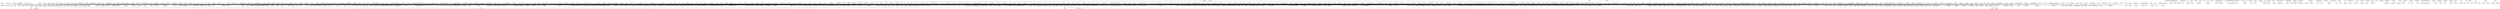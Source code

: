digraph G {
  #overlap = false;
  "aktivitet~" -> "activity~";
  "akustisk~" -> "acoustic";
  "akustisk~" -> "acoustically";
  "akustisk~" -> "audible";
  "akustisk~" -> "audio";
  "allergi" -> "according";
  "allergi" -> "allergy~";
  "alternativ~" -> "playground";
  "alternativ~" -> "slope~";
  "andra" -> "marking~";
  "andra" -> "next";
  "anger" -> "indicates";
  "anpassad~" -> "according";
  "anpassad~" -> "adapted";
  "anpassad~" -> "impaired";
  "anpassad~" -> "material";
  "anropsknappar~" -> "button~";
  "anropsknappar~" -> "call";
  "anropskommunikation påkalla bagagehjälp" -> "guidance";
  "anropskommunikation påkalla bagagehjälp" -> "help";
  "anropskommunikation påkalla bagagehjälp" -> "luggage";
  "anrop~" -> "button~";
  "anrop~" -> "call";
  "använda~" -> "hand~";
  "använda~" -> "use";
  "används" -> "equipment";
  "används" -> "language";
  "används" -> "signals";
  "används" -> "start hydrant";
  "används" -> "text-based event~";
  "arbetsbänk~" -> "surface~";
  "arbetsbänk~" -> "work";
  "arbetshöjd" -> "height~";
  "arbetshöjd" -> "working";
  "armstöd~" -> "armrest~";
  "armstöd~" -> "bar~";
  "armstöd~" -> "grab";
  "armstöd~" -> "toilet";
  "automat~" -> "instruction~";
  "automat~" -> "machine";
  "automat~" -> "nickel";
  "av-" -> "alighting";
  "avgränsning~" -> "delimitation";
  "avgränsning~" -> "path";
  "avgränsning~" -> "separating cycle";
  "avlastningshylla~" -> "shelf";
  "avlastningshylla~" -> "unloading";
  "avskilda" -> "separate";
  "avställningsyta" -> "near";
  "avställningsyta" -> "space~";
  "avställningsyta" -> "unloading";
  "avstånd~" -> "area";
  "avstånd~" -> "between";
  "avstånd~" -> "boarding";
  "avstånd~" -> "distance";
  "avstånd~" -> "first";
  "avstånd~" -> "kerb";
  "avstånd~" -> "space~";
  "avåkningsskydd~" -> "edge~";
  "avåkningsskydd~" -> "guard~";
  "avåkningsskydd~" -> "left";
  "avåkningsskydd~" -> "protection";
  "avåkningsskydd~" -> "protective";
  "avåkningsskydd~" -> "safety";
  "avåkningsskydd~" -> "side";
  "avåkningsskydd~" -> "type~";
  "backen~" -> "alternative";
  "backen~" -> "tilt~";
  "badstege" -> "ladder";
  "bakgrundsmusik" -> "background";
  "bakgrundsmusik" -> "music";
  "bakgrund~" -> "background";
  "bakgrund~" -> "lightness";
  "balansredskap" -> "balancing";
  "balansredskap" -> "equipment";
  "balansstöd" -> "support";
  "bara" -> "water";
  "barnpall" -> "stool children";
  "barriär rutschkanans startdel" -> "barrier~";
  "barriär rutschkanans startdel" -> "playground";
  "barriär rutschkanans startdel" -> "point";
  "barriär rutschkanans startdel" -> "starting slide";
  "bastuaggregat avskärmat ända" -> "sauna heater screened";
  "bastuaggregat avskärmat ända" -> "way~";
  "begränsad~" -> "limits~";
  "begränsad~" -> "part~";
  "behandlingsbänk~" -> "bench";
  "behållare" -> "container";
  "behållare" -> "large~";
  "behöver" -> "need turned";
  "behöver" -> "needs~";
  "bekräftelse" -> "confirmation";
  "belysning~" -> "lighting";
  "belyst" -> "pathway";
  "ben" -> "leg~";
  "ben" -> "space~";
  "benutrymme~" -> "legroom";
  "benutrymme~" -> "leg~";
  "benutrymme~" -> "room~";
  "benutrymme~" -> "space~";
  "beställa~" -> "book";
  "beställa~" -> "made";
  "beställa~" -> "order~";
  "beställning" -> "request";
  "består" -> "consist";
  "består" -> "instruction~";
  "betalningsfunktioner" -> "function~";
  "betalningsfunktioner" -> "payment";
  "bildsymbol~" -> "picture";
  "bildsymbol~" -> "symbol~";
  "boenderum" -> "total";
  "bokinkastet" -> "book";
  "bokningsbekräftelse" -> "booking";
  "bokstäverna~" -> "capitals";
  "bollmaskin~" -> "ball";
  "bollmaskin~" -> "dispenser";
  "bordet~" -> "outside";
  "bordet~" -> "table";
  "bordsskivan~" -> "tabletop";
  "bordsskivan~" -> "top";
  "botten golvnivå" -> "above";
  "botten golvnivå" -> "bottom";
  "botten golvnivå" -> "level~";
  "bredd~" -> "barrier~";
  "bredd~" -> "board~";
  "bredd~" -> "gap~";
  "bredd~" -> "lift~";
  "bredd~" -> "space~";
  "bredd~" -> "wide";
  "bredd~" -> "width";
  "bredvid" -> "each";
  "bredvid" -> "next";
  "bredvid" -> "placed~";
  "bredvid" -> "shower";
  "bred~" -> "area";
  "bred~" -> "pedestrian";
  "bred~" -> "wide";
  "brits~" -> "bench";
  "brits~" -> "gurney";
  "brygga~" -> "jetty";
  "brygga~" -> "safety";
  "brädor~" -> "board~";
  "buffébordet" -> "buffet";
  "buffébordet" -> "table";
  "byte" -> "changing";
  "bänk~" -> "bench";
  "bänk~" -> "fixed";
  "bänk~" -> "seating";
  "bärhjälp bagage" -> "carry";
  "bärhjälp bagage" -> "help";
  "bärhjälp bagage" -> "luggage";
  "båda" -> "item~";
  "början" -> "beginning";
  "början" -> "near";
  "certifiering" -> "certificate";
  "certifiering" -> "certification";
  "del~" -> "beginning";
  "del~" -> "end~";
  "del~" -> "high~";
  "del~" -> "part~";
  "del~" -> "point";
  "diskho~" -> "reachable";
  "diskho~" -> "sink";
  "disk~" -> "counter";
  "disk~" -> "height-adjustable";
  "displayen~" -> "display~";
  "djupmarkering~" -> "depth~";
  "djup~" -> "deep";
  "djup~" -> "depth~";
  "doftblock" -> "air freshener scent~";
  "doftblock" -> "room~";
  "doftljus rumsdoft" -> "candles";
  "doftljus rumsdoft" -> "scent~";
  "draghandtag~" -> "handle";
  "draghandtag~" -> "pulling";
  "duscharmatur" -> "fittings";
  "duschplats avgränsas mjuk list" -> "area";
  "duschplats avgränsas mjuk list" -> "shower";
  "duschplats avgränsas mjuk list" -> "surrounded soft ledge";
  "duschstol~" -> "chair~";
  "duschstol~" -> "shower";
  "dusch~" -> "shower";
  "dygnsmedelvärde magnetfältsstyrka" -> "24 average value strength electricity field";
  "dygnsmedelvärde magnetfältsstyrka" -> "hour~";
  "dörrbladet" -> "surface~";
  "dörrhandtag~" -> "door";
  "dörrhandtag~" -> "handled~";
  "dörrkarmen" -> "door";
  "dörrkarmen" -> "frame";
  "dörrlåset" -> "door";
  "dörrlåset" -> "lock";
  "dörrmarkering" -> "door";
  "dörrstängare" -> "closer";
  "dörrstängare" -> "door";
  "dörr~" -> "door";
  "dörr~" -> "path";
  "dörr~" -> "unlocked";
  "dörröppningens" -> "opening";
  "eluttag~" -> "electric";
  "eluttag~" -> "socket";
  "enskilt omklädningsutrymme" -> "area";
  "enstaka avvikande" -> "different";
  "enstaka avvikande" -> "occasional";
  "entrékassor" -> "entrance~";
  "entré~" -> "entrance~";
  "evenemang textbaserat~" -> "text-based event~";
  "fast~" -> "fixed";
  "fast~" -> "regular";
  "flytbojar markerar badområdets yttre gräns" -> "area";
  "flytbojar markerar badområdets yttre gräns" -> "bouys outer swimming";
  "flytbojar markerar badområdets yttre gräns" -> "limits~";
  "flytbojar markerar badområdets yttre gräns" -> "marking~";
  "flyttbar förfrågan" -> "demand";
  "flyttbar förfrågan" -> "mobile";
  "flyttbar förfrågan" -> "request";
  "form~" -> "adapted";
  "framför" -> "front";
  "framför" -> "light~";
  "framför" -> "space~";
  "framkant" -> "edge~";
  "framkant" -> "stretch";
  "fribärande" -> "free";
  "fribärande" -> "unsupported";
  "fri~" -> "clear";
  "fri~" -> "depth~";
  "fri~" -> "door";
  "fri~" -> "free";
  "fri~" -> "gateway";
  "fri~" -> "height~";
  "fri~" -> "legroom";
  "fri~" -> "length";
  "fri~" -> "machine";
  "fri~" -> "next";
  "fri~" -> "position";
  "fri~" -> "rail";
  "fri~" -> "space~";
  "fri~" -> "turning";
  "fungera" -> "seating";
  "funktion~" -> "control~";
  "funktion~" -> "function~";
  "färden" -> "ride";
  "färden" -> "takes";
  "färg~" -> "between";
  "färg~" -> "colour~";
  "förekommer" -> "found";
  "förekommer" -> "occurring";
  "föremål~" -> "allowed";
  "föremål~" -> "display~";
  "föremål~" -> "item~";
  "föremål~" -> "marking~";
  "föremål~" -> "object~";
  "föremål~" -> "well";
  "första" -> "distance";
  "gavelns" -> "side";
  "glasytan" -> "background";
  "glasytan" -> "surface~";
  "glipa~" -> "between";
  "glipa~" -> "gap~";
  "god ljudkvalitet" -> "quality";
  "god ljudkvalitet" -> "sound";
  "golvytan" -> "floor";
  "golv~" -> "above";
  "golv~" -> "floor";
  "golv~" -> "table";
  "greppvänliga~" -> "contoured";
  "greppvänliga~" -> "easy";
  "greppvänliga~" -> "grippy";
  "grillbädden" -> "barbecue";
  "grillplats" -> "area";
  "grindlås" -> "gate";
  "grindlås" -> "lock";
  "grind~" -> "behind";
  "grind~" -> "door";
  "grind~" -> "front";
  "grind~" -> "gate";
  "grind~" -> "wide";
  "guidning visning" -> "guiding";
  "guidning visning" -> "showing";
  "gunga" -> "swing";
  "gäster~" -> "case~";
  "gäster~" -> "guests";
  "gånger vecka" -> "cleaning";
  "gånger vecka" -> "room~";
  "gångstråk" -> "loose";
  "gångstråk" -> "pedestrian";
  "gångväg~" -> "floor";
  "gångväg~" -> "footpath";
  "gångväg~" -> "found";
  "gångväg~" -> "lighting";
  "gångväg~" -> "lit";
  "gångväg~" -> "meeting";
  "gångväg~" -> "path";
  "gångväg~" -> "pedestrian";
  "gångväg~" -> "protruding";
  "gångväg~" -> "seating";
  "gångväg~" -> "seat~";
  "gångväg~" -> "turn-around";
  "gångväg~" -> "uncovered gutter";
  "gångyta~" -> "area";
  "gångyta~" -> "hard";
  "gångyta~" -> "passing";
  "gångyta~" -> "path";
  "gångyta~" -> "pedestrian";
  "gångyta~" -> "surface~";
  "gångyta~" -> "walking";
  "gångyta~" -> "way~";
  "gå~" -> "additional";
  "gå~" -> "bin-lid";
  "gå~" -> "close";
  "gå~" -> "frame";
  "gå~" -> "opening";
  "gå~" -> "through";
  "gå~" -> "up";
  "handikapparkeringsplatsen" -> "disabled";
  "handikapparkeringsplatsen" -> "parking";
  "handikapparkeringsplatsen" -> "space~";
  "handikapptoalett" -> "toilet";
  "handledarens" -> "handrail~";
  "handrörelse" -> "hand~";
  "handrörelse" -> "motion";
  "handtag~" -> "handle";
  "handtag~" -> "handled~";
  "hand~" -> "get";
  "hand~" -> "hand~";
  "hand~" -> "using";
  "hanteras" -> "handled~";
  "hissknapp~" -> "button~";
  "hissknapp~" -> "held";
  "hissknapp~" -> "lift~";
  "hisskorgen~" -> "car";
  "hisskorgen~" -> "lift~";
  "hiss~" -> "lift~";
  "hjul" -> "shopping";
  "hjul" -> "wheels";
  "hjälpmedel" -> "aid~";
  "hjälpmedel" -> "regarding";
  "husvägg motsvarande ersätter" -> "similar";
  "husvägg motsvarande ersätter" -> "substitutes";
  "hyllan" -> "shelf";
  "hyllmärkning~" -> "marking~";
  "hyllmärkning~" -> "shelf";
  "hämta~" -> "item~";
  "hämta~" -> "pick";
  "hämta~" -> "place";
  "hämta~" -> "placed~";
  "hänvisar lekplatsområdet" -> "area";
  "hänvisar lekplatsområdet" -> "playground";
  "hänvisning servicebrygga" -> "direction~";
  "hänvisning servicebrygga" -> "jetty";
  "hål" -> "holes";
  "hål" -> "using";
  "hålla infästningar" -> "hold brackets here";
  "hålla infästningar" -> "past";
  "hållplatsytan" -> "area";
  "hållplatsytan" -> "stop~";
  "hållplats~" -> "front";
  "hållplats~" -> "near";
  "hållplats~" -> "stop~";
  "hårdgjorda släta" -> "smooth";
  "hårdgjorda släta" -> "wide";
  "hårt" -> "made";
  "höger~" -> "armrest~";
  "höger~" -> "right";
  "höger~" -> "side";
  "högtalarinformation~" -> "good~";
  "högtalarinformation~" -> "information";
  "högtalarinformation~" -> "loudspeaker~";
  "hög~" -> "height~";
  "hög~" -> "high~";
  "hög~" -> "wheelchair";
  "höj- sänkbar~" -> "adjustable";
  "höj- sänkbar~" -> "height~";
  "höj- sänkbar~" -> "low~";
  "höj- sänkbar~" -> "maximum";
  "höjdskillnad~" -> "difference";
  "höjdskillnad~" -> "height~";
  "höjd~" -> "counter";
  "höjd~" -> "customer";
  "höjd~" -> "desk";
  "höjd~" -> "floor";
  "höjd~" -> "height~";
  "höjd~" -> "high~";
  "höjd~" -> "possible";
  "höjd~" -> "space~";
  "höjd~" -> "treatment";
  "hörbar" -> "item~";
  "hörselteknisk~" -> "equipment";
  "i- uppstigning" -> "boat";
  "i- uppstigning" -> "get";
  "in- utgångar" -> "entrance~";
  "in- utgångar" -> "exits";
  "informationstavlans" -> "board~";
  "informationstavlans" -> "information";
  "information~" -> "about";
  "information~" -> "audio";
  "information~" -> "available";
  "information~" -> "given";
  "information~" -> "information";
  "information~" -> "level~";
  "information~" -> "regarding";
  "inklusive" -> "around inclusive";
  "inklusive" -> "least including";
  "inklusive" -> "turning";
  "inkräkta~ sittande" -> "encroaching";
  "inkräkta~ sittande" -> "seating";
  "innanför" -> "inside";
  "innanför" -> "within";
  "innehåller" -> "contain";
  "innehåller" -> "made";
  "inom" -> "area";
  "insida" -> "inside";
  "inslaget pris" -> "price";
  "inslaget pris" -> "registered";
  "instruktion~" -> "available";
  "instruktion~" -> "easy";
  "instruktion~" -> "instruction~";
  "intill" -> "between";
  "intill" -> "close";
  "intill" -> "free";
  "intill" -> "near";
  "intill" -> "next";
  "inuti" -> "inside";
  "kantstenen~" -> "kerb";
  "kantstenen~" -> "stone";
  "kant~" -> "edge~";
  "kant~" -> "sides";
  "karta" -> "guidmap bohus fortress";
  "karta" -> "map";
  "kassan~" -> "check-out~";
  "kassapriset" -> "check-out~";
  "kassapriset" -> "price";
  "kassor" -> "check-out~";
  "klädskåp~" -> "clothes";
  "klädskåp~" -> "cupboard";
  "klädstången" -> "clothes";
  "knappraden" -> "button~";
  "knappsatsen~" -> "keypad";
  "knappsatsen~" -> "point";
  "knapp~" -> "button~";
  "knapp~" -> "pressed";
  "knapp~" -> "type~";
  "knutpunkten hitta" -> "find";
  "knutpunkten hitta" -> "meeting";
  "knutpunkten hitta" -> "point";
  "komma" -> "get";
  "komma" -> "going come";
  "kommunikationshjälpmedel" -> "aid~";
  "kommunikationshjälpmedel" -> "communication~";
  "komplement" -> "complement~";
  "kompletterande" -> "easy";
  "kompletteras" -> "complement~";
  "konsekvent" -> "consequently";
  "konsekvent" -> "consistently";
  "kontrast" -> "contrast";
  "kontrast" -> "object~";
  "kontrastmarkering" -> "contrast";
  "kontrastmarkering" -> "marking~";
  "koppla~" -> "call";
  "koppla~" -> "connects~";
  "koppla~" -> "lift~";
  "korgsidor" -> "basket~";
  "korsar" -> "crossed~";
  "korsningens" -> "crossing";
  "kortaste" -> "alighting";
  "kortaste" -> "shortest";
  "kortläsare~" -> "card";
  "kortläsare~" -> "reader";
  "krävs knapptryckningar" -> "needs~";
  "krävs knapptryckningar" -> "pressings";
  "kundkorgar" -> "basket~";
  "kundpåsarna" -> "bags";
  "kundvagn~" -> "handle";
  "kundvagn~" -> "shopping";
  "kundvagn~" -> "trolley~";
  "kännas" -> "felt";
  "kännbar~" -> "available";
  "kännbar~" -> "felt";
  "kännbar~" -> "marking~";
  "kännbar~" -> "noticeable";
  "kännbar~" -> "tactile";
  "kännbar~" -> "tactily";
  "könummer" -> "number~";
  "larminstruktion" -> "alarm";
  "larminstruktion" -> "emergency";
  "larminstruktion" -> "instruction~";
  "larmknapp" -> "alarm";
  "larmknapp" -> "button~";
  "larm~" -> "alarm";
  "leder sandlådebordet" -> "elevated";
  "leder sandlådebordet" -> "leading";
  "leder sandlådebordet" -> "sandbox";
  "ledsagning" -> "assistance";
  "ledsagning" -> "baggage";
  "ledsagning" -> "call";
  "ledsagning" -> "communication~";
  "ledsagning" -> "guiding";
  "ledsagning" -> "site";
  "ledstråk~" -> "place";
  "ledstråk~" -> "trail";
  "ledstång~" -> "before";
  "ledstång~" -> "between";
  "ledstång~" -> "handrail~";
  "ledstång~" -> "part~";
  "ledstång~" -> "stop~";
  "lekaktiviteter" -> "activity~";
  "lekaktiviteter" -> "available";
  "lekhörna" -> "area";
  "lekhörna" -> "play";
  "lekplatsentrén~" -> "entrance~";
  "lekplatsentrén~" -> "playground";
  "lekplats~" -> "playground";
  "lekredskap" -> "equipment";
  "lekredskap" -> "playground";
  "lift~" -> "lift~";
  "liknande" -> "service";
  "liknande" -> "similar";
  "liknande" -> "swing";
  "ljudet efterklang" -> "lingering note";
  "ljudet efterklang" -> "lingers";
  "ljudet efterklang" -> "sound";
  "ljudet efterklang" -> "time";
  "ljudformat" -> "format~";
  "ljudmiljön" -> "environment";
  "ljudmiljön" -> "sound";
  "ljudsignal" -> "signal";
  "ljudsignal" -> "sound";
  "ljus" -> "light~";
  "ljushetkontrast~" -> "brightness";
  "ljushetkontrast~" -> "contrast";
  "ljushetkontrast~" -> "cotrast";
  "ljushetkontrast~" -> "entrance~";
  "ljushetkontrast~" -> "glass";
  "ljushetkontrast~" -> "lightness";
  "ljushetkontrast~" -> "marking~";
  "ljushetkontrast~" -> "mark~";
  "ljushetkontrast~" -> "tool~";
  "ljussignal" -> "light~";
  "lock" -> "lid";
  "lock" -> "open~";
  "lokalen" -> "area";
  "lokalen" -> "space~";
  "lokalen" -> "wheelchair";
  "luckans" -> "door";
  "lutar" -> "along";
  "lutar" -> "angle";
  "lutar" -> "area";
  "lutar" -> "surface~";
  "lutar" -> "tilt~";
  "lutning~" -> "after";
  "lutning~" -> "inclination";
  "lutning~" -> "slope~";
  "lutning~" -> "tilt~";
  "lyftanordning~" -> "lifting device";
  "lyftanordning~" -> "mobile";
  "lyftanordning~" -> "request";
  "längd~" -> "length";
  "längd~" -> "lengthways";
  "längd~" -> "space~";
  "längd~" -> "turning";
  "längsled" -> "area";
  "längsled" -> "lengthways";
  "längslutning" -> "tilt~";
  "längsriktning" -> "lengthways";
  "läsa läppar glasrutan" -> "glass";
  "läsa läppar glasrutan" -> "lipread";
  "läsa läppar glasrutan" -> "through";
  "läsbar" -> "readable";
  "läsbar" -> "through";
  "lätta lyfta" -> "lift~";
  "lättbegriplig~" -> "understand";
  "lättmanövrerade" -> "easy";
  "lättmanövrerade" -> "handle";
  "låg~" -> "height~";
  "låg~" -> "lower~";
  "låg~" -> "low~";
  "låg~" -> "placed~";
  "lång~" -> "area";
  "lång~" -> "length";
  "lång~" -> "long";
  "låset" -> "lock";
  "löst" -> "pathway";
  "madrass" -> "made";
  "madrass" -> "matress";
  "manöverdon~" -> "manoeuvering";
  "manöverdon~" -> "tool~";
  "manöverpanelen" -> "control~";
  "manöverpanelen" -> "manoeuvering";
  "manöverpanelen" -> "panel";
  "manöverpanelen" -> "wall~";
  "marken" -> "ground";
  "marken" -> "space~";
  "markera~" -> "emergency";
  "markera~" -> "mark~";
  "markering~" -> "carrying";
  "markering~" -> "marking~";
  "marknivå" -> "ground";
  "marknivå" -> "level~";
  "marksymbol" -> "ground";
  "marksymbol" -> "symbol~";
  "material~" -> "hard";
  "material~" -> "lid";
  "material~" -> "material";
  "mat~" -> "available";
  "mat~" -> "food";
  "mat~" -> "people";
  "maxdjupet" -> "depth~";
  "maxdjupet" -> "maximum";
  "mest" -> "tilt~";
  "mikrovågsugn~" -> "microwave";
  "mikrovågsugn~" -> "oven";
  "mikrovågsugn~" -> "surface~";
  "miljö" -> "between";
  "minsta" -> "area";
  "minsta" -> "minimum";
  "minsta" -> "smallest";
  "monter" -> "case~";
  "måste" -> "need turned";
  "möjliga punktstorlek" -> "confirmation";
  "möjliga punktstorlek" -> "large~";
  "möjlighet" -> "dispenser";
  "möjlighet" -> "handrail~";
  "möjlighet" -> "means";
  "möjlighet" -> "mounting";
  "möjlighet" -> "opportunity~";
  "möjlighet" -> "pane";
  "möjlighet" -> "passing";
  "möjlighet" -> "possibility";
  "möjlighet" -> "possible";
  "mötesplats" -> "located";
  "mötesplats" -> "meeting";
  "mötesplats" -> "point";
  "nedersta" -> "bottom";
  "nedersta" -> "handrail~";
  "nedersta" -> "lower~";
  "nedre" -> "beginning";
  "nedre" -> "lower~";
  "nedsänkt" -> "lower~";
  "nedtill" -> "bottom";
  "nedtill" -> "lower~";
  "nerifrån" -> "left";
  "nertill" -> "lower~";
  "nickel" -> "nickel";
  "nivå" -> "level~";
  "nivå" -> "water";
  "nivåskillnad~" -> "difference";
  "nivåskillnad~" -> "level~";
  "nivåskillnad~" -> "space~";
  "närområdeskarta" -> "area";
  "närområdeskarta" -> "map";
  "nå~" -> "getting";
  "nå~" -> "reach~";
  "nå~" -> "using";
  "nödlarm~" -> "alarm";
  "nödlarm~" -> "case~";
  "nödlarm~" -> "emergency";
  "nödlarm~" -> "hour~";
  "nödlarm~" -> "next";
  "nödlarm~" -> "switch";
  "nödlarm~" -> "using";
  "nödtelefon dygnet-runt-bemanning" -> "around-the-clock";
  "nödtelefon dygnet-runt-bemanning" -> "staff";
  "nödtelefon dygnet-runt-bemanning" -> "telephone";
  "nötter lösvikt" -> "loose";
  "nötter lösvikt" -> "nuts";
  "olika" -> "different";
  "omgivande" -> "lightness";
  "omgivande" -> "surrounding~";
  "omgivning~" -> "background";
  "omgivning~" -> "surrounding~";
  "området" -> "guidmap bohus fortress";
  "området" -> "smoking";
  "orienteringsskylt" -> "orientation";
  "orienteringstavlan" -> "additional";
  "orienteringstavlan" -> "orientation";
  "orienteringstavlan" -> "signage";
  "orienteringstavlan" -> "sign~";
  "ovanför" -> "floor";
  "pall barn" -> "stool children";
  "parkeringsplats" -> "parking";
  "passagebredd~" -> "passage";
  "passagebredd~" -> "space~";
  "passagebredd~" -> "through";
  "passagebredd~" -> "width";
  "passagemått" -> "opening";
  "passagetiden" -> "passage";
  "passagetiden" -> "time";
  "passageöppningens" -> "gateway";
  "personal~" -> "know";
  "personal~" -> "staff";
  "personal~" -> "support";
  "personal~" -> "who";
  "personer" -> "people";
  "personlig service" -> "given";
  "personlig service" -> "personal";
  "personlig service" -> "service";
  "personlyft~" -> "lift~";
  "personlyft~" -> "person";
  "placerad~" -> "area";
  "placerad~" -> "bar~";
  "placerad~" -> "direction~";
  "placerad~" -> "front";
  "placerad~" -> "handle";
  "placerad~" -> "i";
  "placerad~" -> "inside";
  "placerad~" -> "path";
  "placerad~" -> "place";
  "placerad~" -> "placed~";
  "placerad~" -> "row";
  "placerad~" -> "running";
  "placerad~" -> "side";
  "placerad~" -> "slot";
  "placerad~" -> "tap";
  "placerad~" -> "wall~";
  "placering" -> "high~";
  "placering" -> "placed~";
  "plats~" -> "area";
  "plats~" -> "on-site";
  "plats~" -> "placed~";
  "plats~" -> "reserved";
  "plats~" -> "side";
  "plats~" -> "sign~";
  "plats~" -> "site";
  "plats~" -> "space~";
  "plats~" -> "surface~";
  "pollare övergångsställe" -> "bollard";
  "pollare övergångsställe" -> "crossing";
  "pollare övergångsställe" -> "pedestrian";
  "polyester" -> "made";
  "polyester" -> "polyester";
  "påstigningsplats trottoarkantens" -> "kerb";
  "påstigningsplatsen~" -> "boarding";
  "påstigningsplatsen~" -> "point";
  "ramp~" -> "hand~";
  "ramp~" -> "lengthways";
  "ramp~" -> "ramp";
  "ramp~" -> "up";
  "receptionsdisk~" -> "counter";
  "receptionsdisk~" -> "reception";
  "reception~" -> "reception";
  "redskap" -> "easy";
  "redskap" -> "equipment";
  "redskap" -> "tool~";
  "regelbunden~" -> "alarm";
  "regelbunden~" -> "regular";
  "reglage~" -> "control~";
  "relief" -> "relief";
  "reliefmarkeringen~" -> "marking~";
  "reliefmarkeringen~" -> "relief";
  "rengöringsprodukter" -> "cleaning";
  "reserverade" -> "impaired";
  "rullator" -> "frame";
  "rullator" -> "reachable";
  "rullstol" -> "disabled";
  "rullstol" -> "light~";
  "rullstol" -> "walking";
  "rullstol" -> "wheelchair";
  "rullstolsanpassad" -> "adapted";
  "rullstolsanpassad" -> "sides";
  "rulltrappan~" -> "escalator";
  "rum" -> "hearing";
  "rum" -> "issues";
  "rum" -> "room~";
  "rummet" -> "room~";
  "ruta" -> "parking";
  "rutiner tolkning" -> "interpreter";
  "rutiner tolkning" -> "rutines";
  "ryggstöd" -> "backrest";
  "ryggstöd" -> "frame";
  "räcke" -> "above";
  "räcke" -> "available";
  "räcke" -> "point";
  "räcke" -> "up";
  "ränndal övertäckt" -> "uncovered gutter";
  "rökning" -> "smoking";
  "rökplatsen rök undvikas byggnaden" -> "smoke avoided building";
  "rökplatsen rök undvikas byggnaden" -> "smoking";
  "rör" -> "moves";
  "rör" -> "side";
  "sandlåda~" -> "sandbox";
  "sandlåda~" -> "seating";
  "sarg" -> "clear";
  "sarg" -> "support";
  "separat väntrum tolk" -> "area";
  "separat väntrum tolk" -> "interpreter";
  "separat väntrum tolk" -> "seperate space/waiting";
  "sett framifrån" -> "front";
  "sett framifrån" -> "seen";
  "sida~" -> "both";
  "sida~" -> "doorhandle";
  "sida~" -> "handrail~";
  "sida~" -> "hand~";
  "sida~" -> "inside";
  "sida~" -> "leading";
  "sida~" -> "sides";
  "sida~" -> "wall~";
  "sida~" -> "water";
  "sidohängd ugnslucka" -> "door";
  "sidohängd ugnslucka" -> "hung";
  "sidohängd ugnslucka" -> "oven";
  "sidohängd ugnslucka" -> "side";
  "signal" -> "signal";
  "sikt~" -> "unobstructed";
  "sikt~" -> "view";
  "sitthöjd~" -> "height~";
  "sitthöjd~" -> "seating";
  "sittplats~" -> "barbecue";
  "sittplats~" -> "chair~";
  "sittplats~" -> "front";
  "sittplats~" -> "near";
  "sittplats~" -> "seating";
  "sittplats~" -> "seat~";
  "sittring" -> "seat~";
  "sittytan" -> "seating";
  "sittytan" -> "seat~";
  "självbetjäningsdiskens" -> "self";
  "självbetjäningsdiskens" -> "service";
  "skivan~" -> "shelf";
  "skydd" -> "protection";
  "skydd" -> "protective";
  "skyddande gavlar" -> "protective";
  "skyddande gavlar" -> "sides";
  "skyddsräcke" -> "rail";
  "skylt~" -> "activity~";
  "skylt~" -> "sign~";
  "skötbord~" -> "baby";
  "skötbord~" -> "changing";
  "skötbord~" -> "table";
  "slagyta~" -> "area";
  "slagyta~" -> "door";
  "slagyta~" -> "open~";
  "slagyta~" -> "up";
  "slut" -> "area";
  "slut" -> "end~";
  "slut" -> "map";
  "slutar" -> "bottom";
  "slutar" -> "end~";
  "smalaste" -> "width";
  "sopkärlet" -> "bin";
  "sopkärlet" -> "bin-lid";
  "specialutrustning" -> "equipment";
  "specialutrustning" -> "special";
  "speciell~" -> "outside";
  "speciell~" -> "special";
  "speciell~" -> "understand";
  "spela banans golfbil" -> "course golf cart";
  "spela banans golfbil" -> "play";
  "spis" -> "hob";
  "spishäll~" -> "hob";
  "springorna golvtrallen" -> "floor";
  "språk~" -> "language";
  "stannat" -> "door";
  "stannat" -> "floor";
  "starkt doftande" -> "near";
  "starkt doftande" -> "strong smelling";
  "starta vattenposten" -> "start hydrant";
  "steghöjden" -> "high~";
  "steghöjden" -> "step~";
  "steg~" -> "ladder";
  "steg~" -> "step~";
  "stol~" -> "chair~";
  "stol~" -> "height~";
  "stor stomipåsar vuxenblöjor" -> "bags";
  "stor stomipåsar vuxenblöjor" -> "enough stoma adult nappies";
  "stora" -> "height~";
  "stora" -> "large~";
  "storlek versaler" -> "capitals";
  "storlek versaler" -> "size";
  "sträcker" -> "extends";
  "sträcker" -> "past";
  "sträckning" -> "length";
  "strömbrytare" -> "switch";
  "städskåpet~" -> "cleaning";
  "städskåpet~" -> "cupboard";
  "städskåpet~" -> "floor";
  "ställa~" -> "cup~";
  "ställa~" -> "held";
  "ställa~" -> "pedestrian";
  "stödhandtag~" -> "grab";
  "stödhandtag~" -> "handle";
  "stödhandtag~" -> "rail";
  "stödhandtag~" -> "support";
  "största" -> "booking";
  "största" -> "character";
  "största" -> "possible";
  "största" -> "size";
  "största" -> "widest";
  "svenska" -> "easy";
  "svenska" -> "swedish";
  "svängbar behandlingsstol" -> "chair~";
  "svängbar behandlingsstol" -> "treatment";
  "svängbar behandlingsstol" -> "turnable";
  "svängdörr" -> "door";
  "svängdörr" -> "swinging";
  "svängrumsyta~" -> "space~";
  "svängrumsyta~" -> "turning";
  "symbol" -> "symbol~";
  "syntolkning" -> "interpretation";
  "syntolkning" -> "sight";
  "säng~" -> "bed";
  "tal~" -> "informs";
  "tal~" -> "speech";
  "tal~" -> "states";
  "teckenspråk" -> "language";
  "teckenstorlek~" -> "character";
  "teckenstorlek~" -> "size";
  "teckentolkning" -> "interpretation";
  "teckentolkning" -> "sign~";
  "teknisk" -> "technical";
  "telefon~" -> "long";
  "telefon~" -> "telephone";
  "termostat blandare" -> "fittings";
  "textmaskin" -> "machine";
  "textmaskin" -> "text";
  "textstorlek" -> "character";
  "textstorlek" -> "size";
  "textstorlek" -> "text";
  "text~" -> "background";
  "text~" -> "text";
  "tillgång" -> "access";
  "tillgång" -> "changing";
  "tillgång" -> "glass";
  "tillgång" -> "handled~";
  "tillgång" -> "separate";
  "tillåten" -> "allowed";
  "toalett" -> "toilet";
  "toalettstolslock" -> "toilet";
  "toalettstol~" -> "toilet";
  "torkmöjlighet~" -> "available";
  "torkmöjlighet~" -> "drying";
  "totala~" -> "area";
  "totala~" -> "total";
  "trafikinformation~" -> "before";
  "trafikinformation~" -> "information";
  "trafikinformation~" -> "time";
  "trafikinformation~" -> "traffic";
  "trappa~" -> "depth~";
  "trappa~" -> "staircase";
  "trappa~" -> "stair~";
  "trappa~" -> "step~";
  "trappsteg~" -> "before";
  "trappsteg~" -> "step~";
  "trycks~" -> "felt";
  "trycks~" -> "given";
  "tröskel~" -> "threshold";
  "tröskel~" -> "treshold";
  "tvättbar bäddmadrass" -> "matress";
  "tvättbar bäddmadrass" -> "washable overlay";
  "tvättmaskin~" -> "machine";
  "tvättmaskin~" -> "washing";
  "typ~" -> "available";
  "typ~" -> "balancing";
  "typ~" -> "good~";
  "typ~" -> "products";
  "typ~" -> "type~";
  "ugn~" -> "oven";
  "underkant~" -> "edge~";
  "underkant~" -> "lower~";
  "underlag~" -> "above";
  "underlag~" -> "background";
  "underlag~" -> "bed";
  "underlag~" -> "coating";
  "underlag~" -> "cup~";
  "underlag~" -> "floor";
  "underlag~" -> "ground";
  "underlag~" -> "surface~";
  "uppgift ansvarig förvaltning" -> "about";
  "uppgift ansvarig förvaltning" -> "department responsible";
  "uppgift ansvarig förvaltning" -> "information";
  "upplåst" -> "unlocked";
  "uppsittningsrampens" -> "mounting";
  "uppsittningsrampens" -> "ramp";
  "upptill" -> "top";
  "utanför" -> "between";
  "utanför" -> "outside";
  "utanför" -> "signal";
  "utbud tillfredsställer näringsbehovet hos flesta" -> "needs~";
  "utbud tillfredsställer näringsbehovet hos flesta" -> "selection satisfies nutritional most";
  "utrustning~" -> "aid~";
  "utrustning~" -> "audio";
  "utrustning~" -> "hearing";
  "utrustning~" -> "room~";
  "utrustning~" -> "technical";
  "utrustning~" -> "use";
  "utrymme~" -> "free";
  "utrymme~" -> "legroom";
  "utrymme~" -> "space~";
  "utrymningslarm~" -> "alarm";
  "utrymningslarm~" -> "evacuation";
  "utskjutande" -> "protruding";
  "utskjutande" -> "stick";
  "utstickande plansteg" -> "level~";
  "utstickande plansteg" -> "protruding";
  "utstickande plansteg" -> "step~";
  "varan" -> "both";
  "varan" -> "up";
  "vara~" -> "buy";
  "vara~" -> "easy";
  "vara~" -> "get";
  "vara~" -> "item~";
  "vara~" -> "products";
  "vara~" -> "typ";
  "vara~" -> "what";
  "varje" -> "each";
  "vatten" -> "water";
  "vattenmuggarna" -> "water";
  "vattenytan" -> "surface~";
  "vattnet" -> "water";
  "via e-post" -> "confirmation";
  "via e-post" -> "via e-mail";
  "vibrator" -> "available";
  "vibrator" -> "vibrator";
  "vilplan" -> "level~";
  "vilplan" -> "resting";
  "vindskyddets" -> "shelter";
  "vindskyddets" -> "wind";
  "vinkel" -> "angle";
  "visa~" -> "indicates";
  "visa~" -> "item~";
  "visa~" -> "shown";
  "visa~" -> "shows";
  "visuell~" -> "information";
  "visuell~" -> "shown";
  "visuell~" -> "signal";
  "visuell~" -> "visual";
  "visuell~" -> "visually";
  "vredet~" -> "handle";
  "vridas" -> "need turned";
  "väderskyddet" -> "number~";
  "väderskyddet" -> "shelter";
  "väggfast" -> "wall~";
  "vägg~" -> "wall~";
  "väl belysta" -> "lit";
  "välbelyst" -> "lit";
  "välbelyst" -> "well";
  "välja" -> "choose font";
  "välja" -> "selecting";
  "vända" -> "opportunity~";
  "vändkors~" -> "turnstile";
  "vändkors~" -> "wide";
  "vändmöjlighet" -> "low~";
  "vändmöjlighet" -> "next";
  "vändmöjlighet" -> "opportunity~";
  "vändmöjlighet" -> "turn-around";
  "vändytan~" -> "space~";
  "vändytan~" -> "turn-around";
  "vänster" -> "armrest~";
  "vänster" -> "left";
  "vänster" -> "side";
  "vänstra" -> "armrest~";
  "vänstra" -> "left";
  "våningsplan" -> "floor";
  "yta~" -> "area";
  "yta~" -> "contrast";
  "yta~" -> "seating";
  "yta~" -> "space~";
  "yta~" -> "surface~";
  "åskådarutrymmen" -> "audience";
  "åskådarutrymmen" -> "loudspeaker~";
  "åskådarutrymmen" -> "room~";
  "åskådarutrymmen" -> "sound";
  "öppnande" -> "opening";
  "öppnas" -> "lock";
  "öppnas" -> "open~";
  "öppningen~" -> "opening";
  "öppningen~" -> "underneath";
  "öppningsbar glasruta" -> "glass";
  "öppningsbar glasruta" -> "open~";
  "öppningsbar glasruta" -> "pane";
  "överföra" -> "format~";
  "överföra" -> "transfer";
  "övergångsstället korsas" -> "crossed~";
  "övergångsstället korsas" -> "crossing";
  "övergångsstället korsas" -> "pedestrian";
  "överkant~" -> "edge~";
  "överkant~" -> "upper";
  "översta" -> "past";
  "översta" -> "top";
  "översta" -> "upper";
  "översta" -> "uppermost readers";
  "övre" -> "escalator";
  "övre" -> "upper";
}
